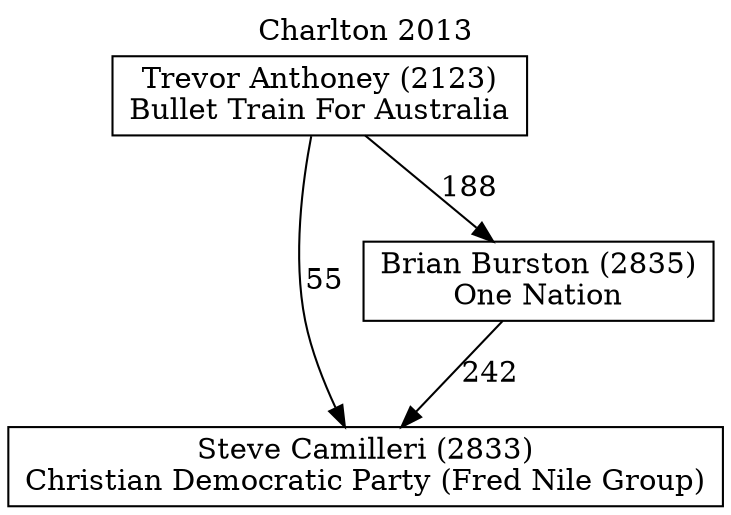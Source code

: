 // House preference flow
digraph "Steve Camilleri (2833)_Charlton_2013" {
	graph [label="Charlton 2013" labelloc=t mclimit=10]
	node [shape=box]
	"Steve Camilleri (2833)" [label="Steve Camilleri (2833)
Christian Democratic Party (Fred Nile Group)"]
	"Brian Burston (2835)" [label="Brian Burston (2835)
One Nation"]
	"Trevor Anthoney (2123)" [label="Trevor Anthoney (2123)
Bullet Train For Australia"]
	"Brian Burston (2835)" -> "Steve Camilleri (2833)" [label=242]
	"Trevor Anthoney (2123)" -> "Brian Burston (2835)" [label=188]
	"Trevor Anthoney (2123)" -> "Steve Camilleri (2833)" [label=55]
}
